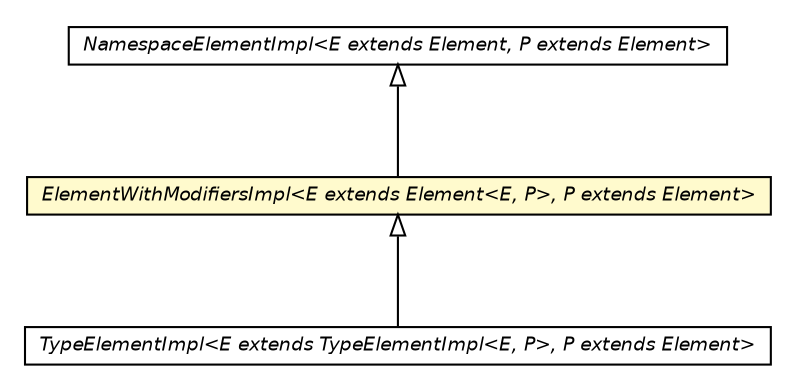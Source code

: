 #!/usr/local/bin/dot
#
# Class diagram 
# Generated by UMLGraph version 5.2 (http://www.umlgraph.org/)
#

digraph G {
	edge [fontname="Helvetica",fontsize=10,labelfontname="Helvetica",labelfontsize=10];
	node [fontname="Helvetica",fontsize=10,shape=plaintext];
	nodesep=0.25;
	ranksep=0.5;
	// chameleon.core.modifier.ElementWithModifiersImpl<E extends chameleon.core.element.Element<E, P>, P extends chameleon.core.element.Element>
	c15602 [label=<<table title="chameleon.core.modifier.ElementWithModifiersImpl" border="0" cellborder="1" cellspacing="0" cellpadding="2" port="p" bgcolor="lemonChiffon" href="./ElementWithModifiersImpl.html">
		<tr><td><table border="0" cellspacing="0" cellpadding="1">
<tr><td align="center" balign="center"><font face="Helvetica-Oblique"> ElementWithModifiersImpl&lt;E extends Element&lt;E, P&gt;, P extends Element&gt; </font></td></tr>
		</table></td></tr>
		</table>>, fontname="Helvetica", fontcolor="black", fontsize=9.0];
	// chameleon.core.namespace.NamespaceElementImpl<E extends chameleon.core.element.Element, P extends chameleon.core.element.Element>
	c15610 [label=<<table title="chameleon.core.namespace.NamespaceElementImpl" border="0" cellborder="1" cellspacing="0" cellpadding="2" port="p" href="../namespace/NamespaceElementImpl.html">
		<tr><td><table border="0" cellspacing="0" cellpadding="1">
<tr><td align="center" balign="center"><font face="Helvetica-Oblique"> NamespaceElementImpl&lt;E extends Element, P extends Element&gt; </font></td></tr>
		</table></td></tr>
		</table>>, fontname="Helvetica", fontcolor="black", fontsize=9.0];
	// chameleon.core.type.TypeElementImpl<E extends chameleon.core.type.TypeElementImpl<E, P>, P extends chameleon.core.element.Element>
	c15658 [label=<<table title="chameleon.core.type.TypeElementImpl" border="0" cellborder="1" cellspacing="0" cellpadding="2" port="p" href="../type/TypeElementImpl.html">
		<tr><td><table border="0" cellspacing="0" cellpadding="1">
<tr><td align="center" balign="center"><font face="Helvetica-Oblique"> TypeElementImpl&lt;E extends TypeElementImpl&lt;E, P&gt;, P extends Element&gt; </font></td></tr>
		</table></td></tr>
		</table>>, fontname="Helvetica", fontcolor="black", fontsize=9.0];
	//chameleon.core.modifier.ElementWithModifiersImpl<E extends chameleon.core.element.Element<E, P>, P extends chameleon.core.element.Element> extends chameleon.core.namespace.NamespaceElementImpl<E, P>
	c15610:p -> c15602:p [dir=back,arrowtail=empty];
	//chameleon.core.type.TypeElementImpl<E extends chameleon.core.type.TypeElementImpl<E, P>, P extends chameleon.core.element.Element> extends chameleon.core.modifier.ElementWithModifiersImpl<E, P>
	c15602:p -> c15658:p [dir=back,arrowtail=empty];
}

